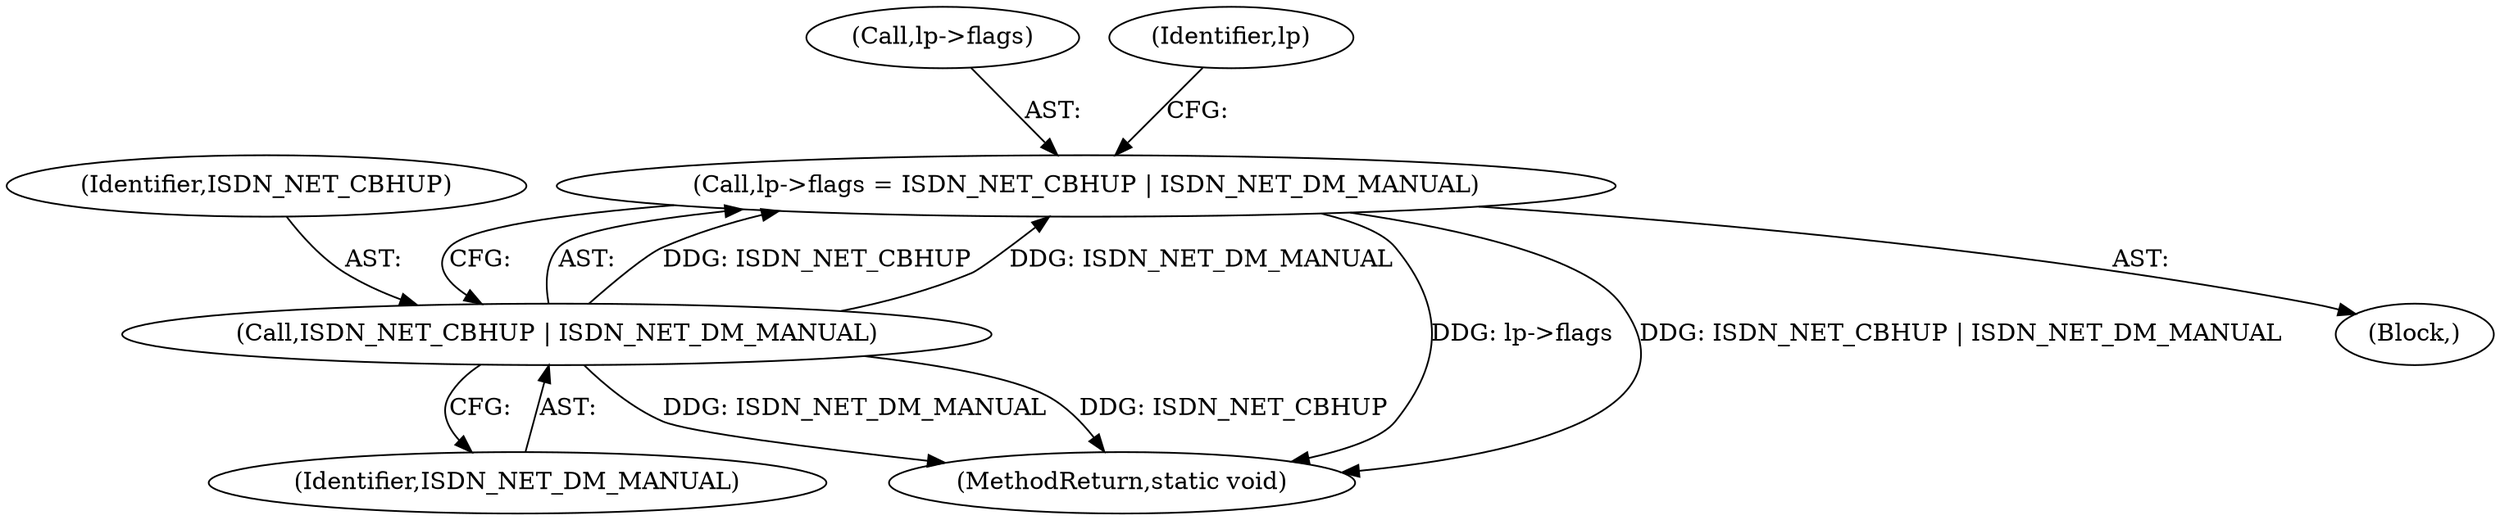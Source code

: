 digraph "0_linux_550fd08c2cebad61c548def135f67aba284c6162@pointer" {
"1000253" [label="(Call,lp->flags = ISDN_NET_CBHUP | ISDN_NET_DM_MANUAL)"];
"1000257" [label="(Call,ISDN_NET_CBHUP | ISDN_NET_DM_MANUAL)"];
"1000257" [label="(Call,ISDN_NET_CBHUP | ISDN_NET_DM_MANUAL)"];
"1000253" [label="(Call,lp->flags = ISDN_NET_CBHUP | ISDN_NET_DM_MANUAL)"];
"1000258" [label="(Identifier,ISDN_NET_CBHUP)"];
"1000113" [label="(Block,)"];
"1000288" [label="(MethodReturn,static void)"];
"1000259" [label="(Identifier,ISDN_NET_DM_MANUAL)"];
"1000254" [label="(Call,lp->flags)"];
"1000262" [label="(Identifier,lp)"];
"1000253" -> "1000113"  [label="AST: "];
"1000253" -> "1000257"  [label="CFG: "];
"1000254" -> "1000253"  [label="AST: "];
"1000257" -> "1000253"  [label="AST: "];
"1000262" -> "1000253"  [label="CFG: "];
"1000253" -> "1000288"  [label="DDG: lp->flags"];
"1000253" -> "1000288"  [label="DDG: ISDN_NET_CBHUP | ISDN_NET_DM_MANUAL"];
"1000257" -> "1000253"  [label="DDG: ISDN_NET_CBHUP"];
"1000257" -> "1000253"  [label="DDG: ISDN_NET_DM_MANUAL"];
"1000257" -> "1000259"  [label="CFG: "];
"1000258" -> "1000257"  [label="AST: "];
"1000259" -> "1000257"  [label="AST: "];
"1000257" -> "1000288"  [label="DDG: ISDN_NET_DM_MANUAL"];
"1000257" -> "1000288"  [label="DDG: ISDN_NET_CBHUP"];
}
